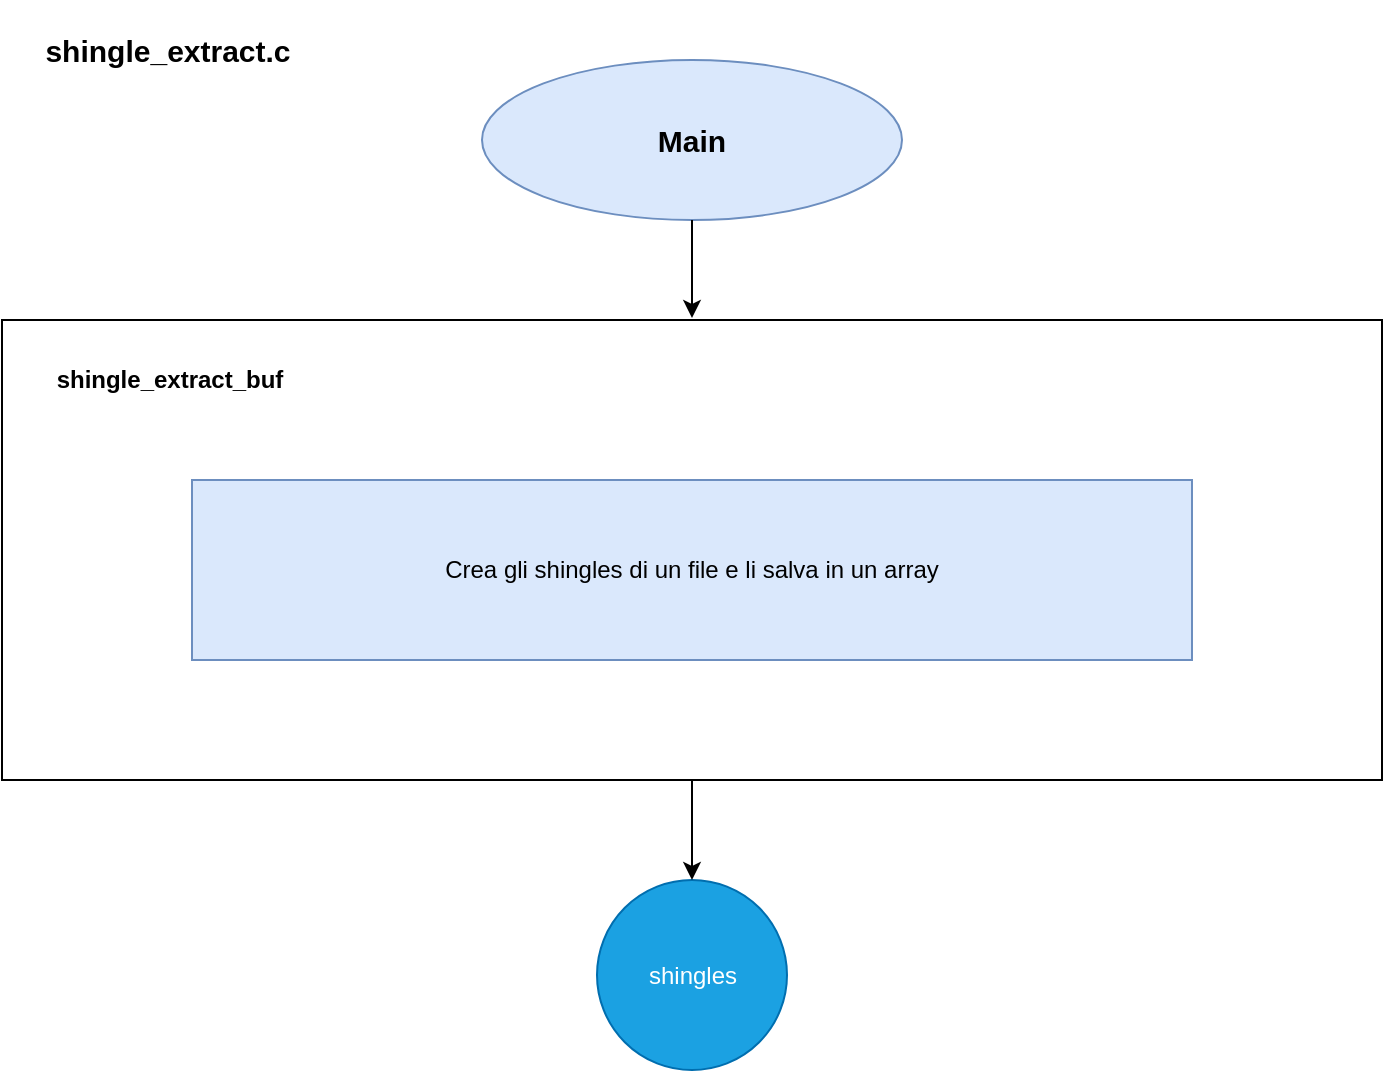 <mxfile version="14.4.9" type="device"><diagram id="hXbhoWrpUuxRjIZ6JH8G" name="Page-1"><mxGraphModel dx="1422" dy="720" grid="1" gridSize="10" guides="1" tooltips="1" connect="1" arrows="1" fold="1" page="1" pageScale="1" pageWidth="1169" pageHeight="827" math="0" shadow="0"><root><mxCell id="0"/><mxCell id="1" parent="0"/><mxCell id="8MawKaRnqaWFO8A4m60Z-1" value="" style="rounded=0;whiteSpace=wrap;html=1;align=center;" vertex="1" parent="1"><mxGeometry x="170" y="820" width="690" height="230" as="geometry"/></mxCell><mxCell id="8MawKaRnqaWFO8A4m60Z-6" value="&lt;b&gt;shingle_extract_buf&lt;/b&gt;" style="text;html=1;align=center;verticalAlign=middle;whiteSpace=wrap;rounded=0;fontStyle=1" vertex="1" parent="1"><mxGeometry x="221.5" y="840" width="63.5" height="20" as="geometry"/></mxCell><mxCell id="8MawKaRnqaWFO8A4m60Z-7" value="shingle_extract.c" style="text;html=1;strokeColor=none;fillColor=none;align=center;verticalAlign=middle;whiteSpace=wrap;rounded=0;fontStyle=1;fontSize=15;" vertex="1" parent="1"><mxGeometry x="208.25" y="660" width="90" height="50" as="geometry"/></mxCell><mxCell id="8MawKaRnqaWFO8A4m60Z-8" value="&lt;b&gt;Main&lt;/b&gt;" style="ellipse;whiteSpace=wrap;html=1;fontSize=15;align=center;fillColor=#dae8fc;strokeColor=#6c8ebf;" vertex="1" parent="1"><mxGeometry x="410" y="690" width="210" height="80" as="geometry"/></mxCell><mxCell id="8MawKaRnqaWFO8A4m60Z-9" value="" style="endArrow=classic;html=1;fontSize=15;exitX=0.5;exitY=1;exitDx=0;exitDy=0;" edge="1" parent="1" source="8MawKaRnqaWFO8A4m60Z-8"><mxGeometry width="50" height="50" relative="1" as="geometry"><mxPoint x="530" y="1020" as="sourcePoint"/><mxPoint x="515" y="819" as="targetPoint"/></mxGeometry></mxCell><mxCell id="8MawKaRnqaWFO8A4m60Z-13" value="shingles" style="ellipse;whiteSpace=wrap;html=1;aspect=fixed;fillColor=#1ba1e2;strokeColor=#006EAF;fontColor=#ffffff;" vertex="1" parent="1"><mxGeometry x="467.5" y="1100" width="95" height="95" as="geometry"/></mxCell><mxCell id="8MawKaRnqaWFO8A4m60Z-14" value="" style="endArrow=classic;html=1;entryX=0.5;entryY=0;entryDx=0;entryDy=0;exitX=0.5;exitY=1;exitDx=0;exitDy=0;" edge="1" parent="1" source="8MawKaRnqaWFO8A4m60Z-1" target="8MawKaRnqaWFO8A4m60Z-13"><mxGeometry width="50" height="50" relative="1" as="geometry"><mxPoint x="515" y="1260" as="sourcePoint"/><mxPoint x="610" y="990" as="targetPoint"/></mxGeometry></mxCell><mxCell id="8MawKaRnqaWFO8A4m60Z-27" value="Crea gli shingles di un file e li salva in un array" style="rounded=0;whiteSpace=wrap;html=1;fillColor=#dae8fc;strokeColor=#6c8ebf;" vertex="1" parent="1"><mxGeometry x="265" y="900" width="500" height="90" as="geometry"/></mxCell></root></mxGraphModel></diagram></mxfile>